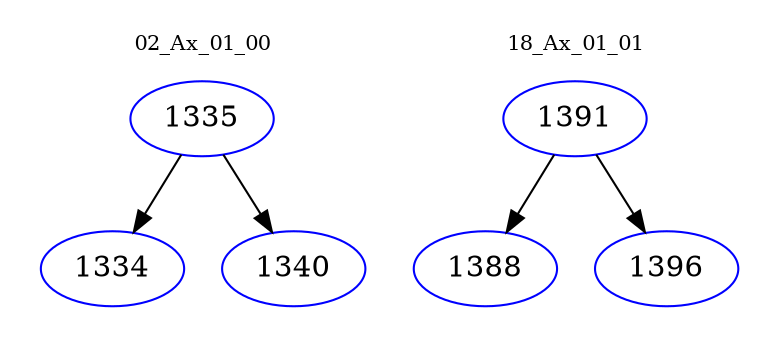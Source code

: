 digraph{
subgraph cluster_0 {
color = white
label = "02_Ax_01_00";
fontsize=10;
T0_1335 [label="1335", color="blue"]
T0_1335 -> T0_1334 [color="black"]
T0_1334 [label="1334", color="blue"]
T0_1335 -> T0_1340 [color="black"]
T0_1340 [label="1340", color="blue"]
}
subgraph cluster_1 {
color = white
label = "18_Ax_01_01";
fontsize=10;
T1_1391 [label="1391", color="blue"]
T1_1391 -> T1_1388 [color="black"]
T1_1388 [label="1388", color="blue"]
T1_1391 -> T1_1396 [color="black"]
T1_1396 [label="1396", color="blue"]
}
}
